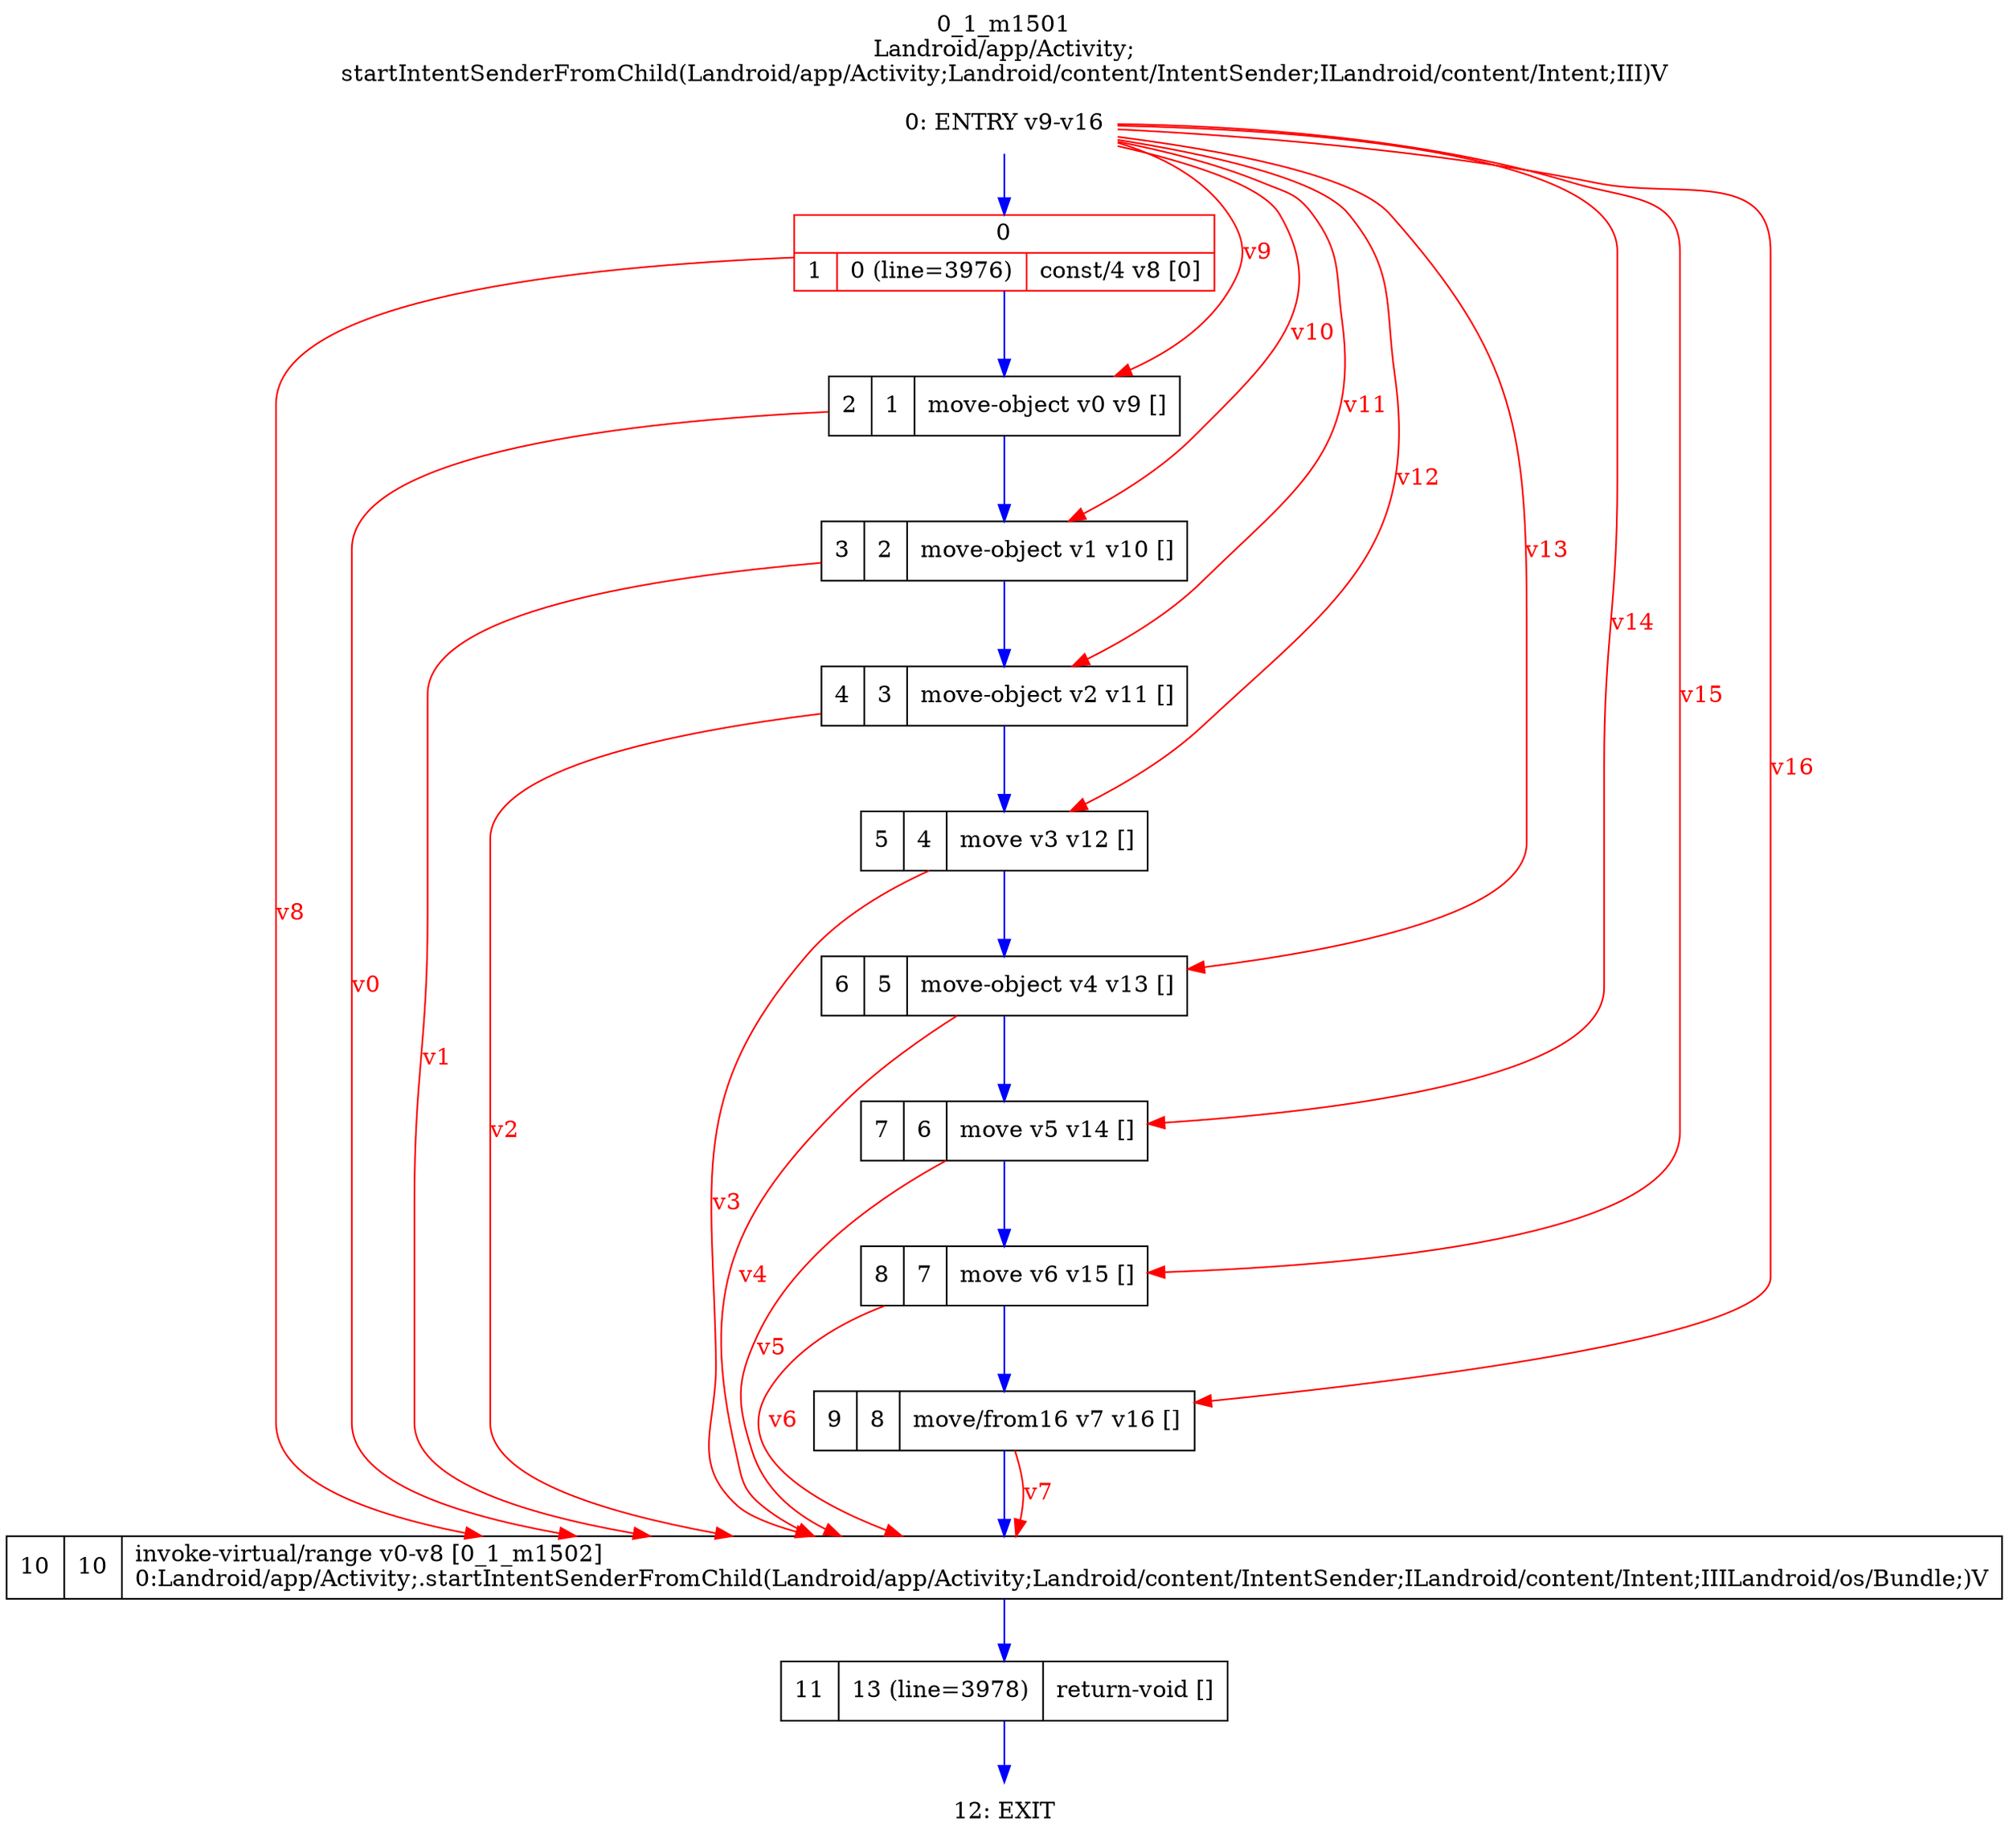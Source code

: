 digraph G {
rankdir=UD;
labelloc=t;
label="0_1_m1501\nLandroid/app/Activity;
startIntentSenderFromChild(Landroid/app/Activity;Landroid/content/IntentSender;ILandroid/content/Intent;III)V";
0[label="0: ENTRY v9-v16",shape=plaintext];
1[label="{0|{1|0 (line=3976)|const/4 v8 [0]\l}}",shape=record, color=red];
2[label="2|1|move-object v0 v9 []\l",shape=record];
3[label="3|2|move-object v1 v10 []\l",shape=record];
4[label="4|3|move-object v2 v11 []\l",shape=record];
5[label="5|4|move v3 v12 []\l",shape=record];
6[label="6|5|move-object v4 v13 []\l",shape=record];
7[label="7|6|move v5 v14 []\l",shape=record];
8[label="8|7|move v6 v15 []\l",shape=record];
9[label="9|8|move/from16 v7 v16 []\l",shape=record];
10[label="10|10|invoke-virtual/range v0-v8 [0_1_m1502]\l0:Landroid/app/Activity;.startIntentSenderFromChild(Landroid/app/Activity;Landroid/content/IntentSender;ILandroid/content/Intent;IIILandroid/os/Bundle;)V\l",shape=record,URL="0_1_m1502.dot"];
11[label="11|13 (line=3978)|return-void []\l",shape=record];
12[label="12: EXIT",shape=plaintext];
0->1 [color=blue, fontcolor=blue,weight=100, taillabel=""];
1->2 [color=blue, fontcolor=blue,weight=100, taillabel=""];
2->3 [color=blue, fontcolor=blue,weight=100, taillabel=""];
3->4 [color=blue, fontcolor=blue,weight=100, taillabel=""];
4->5 [color=blue, fontcolor=blue,weight=100, taillabel=""];
5->6 [color=blue, fontcolor=blue,weight=100, taillabel=""];
6->7 [color=blue, fontcolor=blue,weight=100, taillabel=""];
7->8 [color=blue, fontcolor=blue,weight=100, taillabel=""];
8->9 [color=blue, fontcolor=blue,weight=100, taillabel=""];
9->10 [color=blue, fontcolor=blue,weight=100, taillabel=""];
10->11 [color=blue, fontcolor=blue,weight=100, taillabel=""];
11->12 [color=blue, fontcolor=blue,weight=100, taillabel=""];
0->2 [color=red, fontcolor=red, label="v9"];
0->3 [color=red, fontcolor=red, label="v10"];
0->4 [color=red, fontcolor=red, label="v11"];
0->5 [color=red, fontcolor=red, label="v12"];
0->6 [color=red, fontcolor=red, label="v13"];
0->7 [color=red, fontcolor=red, label="v14"];
0->8 [color=red, fontcolor=red, label="v15"];
0->9 [color=red, fontcolor=red, label="v16"];
1->10 [color=red, fontcolor=red, label="v8"];
2->10 [color=red, fontcolor=red, label="v0"];
3->10 [color=red, fontcolor=red, label="v1"];
4->10 [color=red, fontcolor=red, label="v2"];
5->10 [color=red, fontcolor=red, label="v3"];
6->10 [color=red, fontcolor=red, label="v4"];
7->10 [color=red, fontcolor=red, label="v5"];
8->10 [color=red, fontcolor=red, label="v6"];
9->10 [color=red, fontcolor=red, label="v7"];
}
